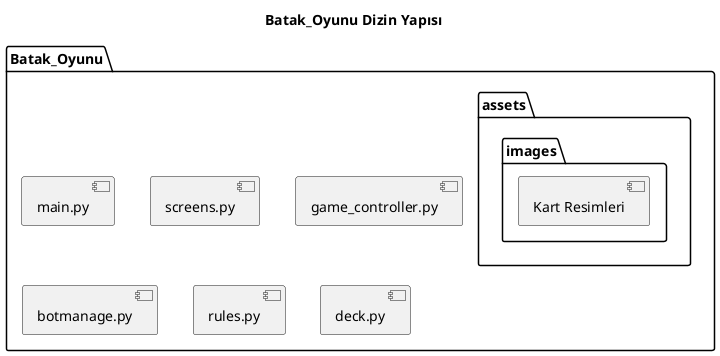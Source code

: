 @startuml
title Batak_Oyunu Dizin Yapısı

folder "Batak_Oyunu" {
  
  folder "assets" {
    folder "images" {
      [Kart Resimleri]
    }
  }

  [main.py]
  [screens.py]
  [game_controller.py]
  [botmanage.py]
  [rules.py]
  [deck.py]
}

@enduml
